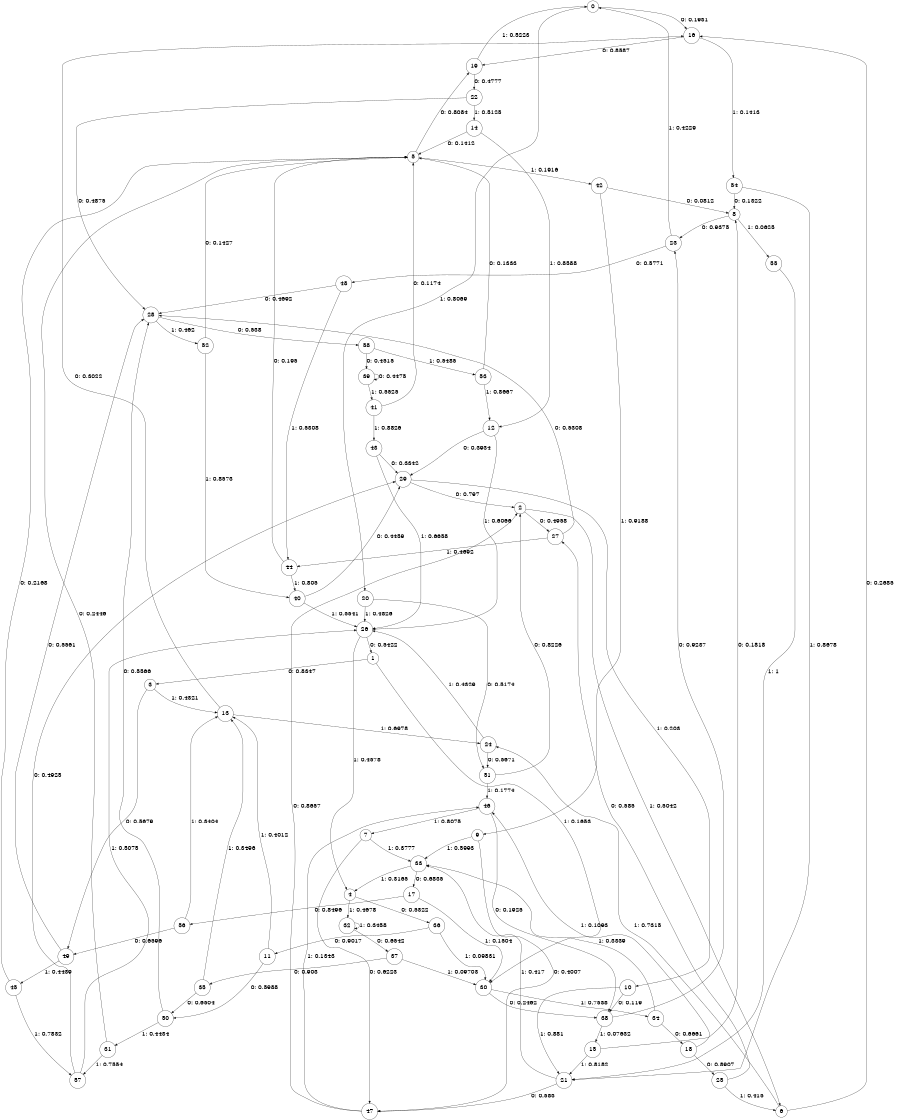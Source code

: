 digraph "ch10randomL8" {
size = "6,8.5";
ratio = "fill";
node [shape = circle];
node [fontsize = 24];
edge [fontsize = 24];
0 -> 16 [label = "0: 0.1931   "];
0 -> 20 [label = "1: 0.8069   "];
1 -> 3 [label = "0: 0.8347   "];
1 -> 30 [label = "1: 0.1653   "];
2 -> 27 [label = "0: 0.4958   "];
2 -> 6 [label = "1: 0.5042   "];
3 -> 49 [label = "0: 0.5679   "];
3 -> 13 [label = "1: 0.4321   "];
4 -> 36 [label = "0: 0.5322   "];
4 -> 32 [label = "1: 0.4678   "];
5 -> 19 [label = "0: 0.8084   "];
5 -> 42 [label = "1: 0.1916   "];
6 -> 16 [label = "0: 0.2685   "];
6 -> 24 [label = "1: 0.7315   "];
7 -> 47 [label = "0: 0.6223   "];
7 -> 33 [label = "1: 0.3777   "];
8 -> 23 [label = "0: 0.9375   "];
8 -> 55 [label = "1: 0.0625   "];
9 -> 47 [label = "0: 0.4007   "];
9 -> 33 [label = "1: 0.5993   "];
10 -> 38 [label = "0: 0.119    "];
10 -> 21 [label = "1: 0.881    "];
11 -> 50 [label = "0: 0.5988   "];
11 -> 13 [label = "1: 0.4012   "];
12 -> 29 [label = "0: 0.3934   "];
12 -> 26 [label = "1: 0.6066   "];
13 -> 16 [label = "0: 0.3022   "];
13 -> 24 [label = "1: 0.6978   "];
14 -> 5 [label = "0: 0.1412   "];
14 -> 12 [label = "1: 0.8588   "];
15 -> 8 [label = "0: 0.1818   "];
15 -> 21 [label = "1: 0.8182   "];
16 -> 19 [label = "0: 0.8587   "];
16 -> 54 [label = "1: 0.1413   "];
17 -> 56 [label = "0: 0.8496   "];
17 -> 30 [label = "1: 0.1504   "];
18 -> 25 [label = "0: 0.8907   "];
18 -> 46 [label = "1: 0.1093   "];
19 -> 22 [label = "0: 0.4777   "];
19 -> 0 [label = "1: 0.5223   "];
20 -> 51 [label = "0: 0.5174   "];
20 -> 26 [label = "1: 0.4826   "];
21 -> 47 [label = "0: 0.583    "];
21 -> 33 [label = "1: 0.417    "];
22 -> 28 [label = "0: 0.4875   "];
22 -> 14 [label = "1: 0.5125   "];
23 -> 48 [label = "0: 0.5771   "];
23 -> 0 [label = "1: 0.4229   "];
24 -> 51 [label = "0: 0.5671   "];
24 -> 26 [label = "1: 0.4329   "];
25 -> 27 [label = "0: 0.585    "];
25 -> 6 [label = "1: 0.415    "];
26 -> 1 [label = "0: 0.5422   "];
26 -> 4 [label = "1: 0.4578   "];
27 -> 28 [label = "0: 0.5308   "];
27 -> 44 [label = "1: 0.4692   "];
28 -> 58 [label = "0: 0.538    "];
28 -> 52 [label = "1: 0.462    "];
29 -> 2 [label = "0: 0.797    "];
29 -> 10 [label = "1: 0.203    "];
30 -> 38 [label = "0: 0.2462   "];
30 -> 34 [label = "1: 0.7538   "];
31 -> 5 [label = "0: 0.2446   "];
31 -> 57 [label = "1: 0.7554   "];
32 -> 37 [label = "0: 0.6542   "];
32 -> 32 [label = "1: 0.3458   "];
33 -> 17 [label = "0: 0.6835   "];
33 -> 4 [label = "1: 0.3165   "];
34 -> 18 [label = "0: 0.6661   "];
34 -> 33 [label = "1: 0.3339   "];
35 -> 50 [label = "0: 0.6504   "];
35 -> 13 [label = "1: 0.3496   "];
36 -> 11 [label = "0: 0.9017   "];
36 -> 30 [label = "1: 0.09831  "];
37 -> 35 [label = "0: 0.903    "];
37 -> 30 [label = "1: 0.09703  "];
38 -> 23 [label = "0: 0.9237   "];
38 -> 15 [label = "1: 0.07632  "];
39 -> 39 [label = "0: 0.4475   "];
39 -> 41 [label = "1: 0.5525   "];
40 -> 29 [label = "0: 0.4459   "];
40 -> 26 [label = "1: 0.5541   "];
41 -> 5 [label = "0: 0.1174   "];
41 -> 43 [label = "1: 0.8826   "];
42 -> 8 [label = "0: 0.0812   "];
42 -> 9 [label = "1: 0.9188   "];
43 -> 29 [label = "0: 0.3342   "];
43 -> 26 [label = "1: 0.6658   "];
44 -> 5 [label = "0: 0.195    "];
44 -> 40 [label = "1: 0.805    "];
45 -> 5 [label = "0: 0.2168   "];
45 -> 57 [label = "1: 0.7832   "];
46 -> 38 [label = "0: 0.1925   "];
46 -> 7 [label = "1: 0.8075   "];
47 -> 2 [label = "0: 0.8657   "];
47 -> 46 [label = "1: 0.1343   "];
48 -> 28 [label = "0: 0.4692   "];
48 -> 44 [label = "1: 0.5308   "];
49 -> 28 [label = "0: 0.5561   "];
49 -> 45 [label = "1: 0.4439   "];
50 -> 28 [label = "0: 0.5566   "];
50 -> 31 [label = "1: 0.4434   "];
51 -> 2 [label = "0: 0.8226   "];
51 -> 46 [label = "1: 0.1774   "];
52 -> 5 [label = "0: 0.1427   "];
52 -> 40 [label = "1: 0.8573   "];
53 -> 5 [label = "0: 0.1333   "];
53 -> 12 [label = "1: 0.8667   "];
54 -> 8 [label = "0: 0.1322   "];
54 -> 21 [label = "1: 0.8678   "];
55 -> 21 [label = "1: 1        "];
56 -> 49 [label = "0: 0.6596   "];
56 -> 13 [label = "1: 0.3404   "];
57 -> 29 [label = "0: 0.4925   "];
57 -> 26 [label = "1: 0.5075   "];
58 -> 39 [label = "0: 0.4515   "];
58 -> 53 [label = "1: 0.5485   "];
}